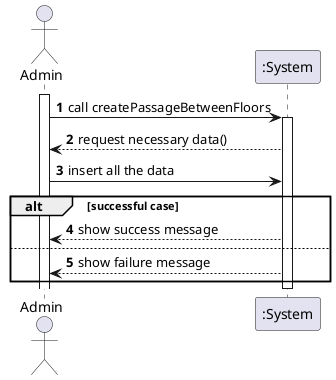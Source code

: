 @startuml US240_LEVEL1
autonumber
'hide footbox
actor "Admin" as admin

participant ":System" as sys

activate admin

admin -> sys: call createPassageBetweenFloors
activate sys

sys --> admin: request necessary data()
admin -> sys : insert all the data

alt successful case
    sys --> admin: show success message
else
    sys --> admin: show failure message
end
deactivate sys
@enduml